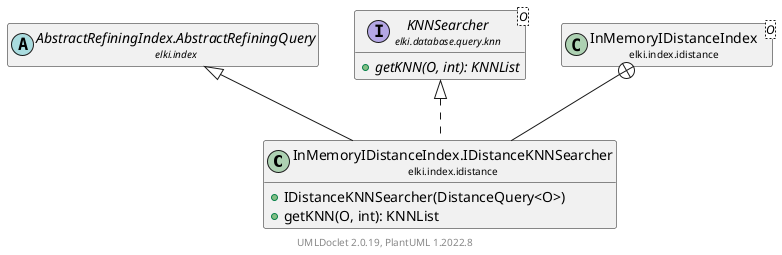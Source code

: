 @startuml
    remove .*\.(Instance|Par|Parameterizer|Factory)$
    set namespaceSeparator none
    hide empty fields
    hide empty methods

    class "<size:14>InMemoryIDistanceIndex.IDistanceKNNSearcher\n<size:10>elki.index.idistance" as elki.index.idistance.InMemoryIDistanceIndex.IDistanceKNNSearcher [[InMemoryIDistanceIndex.IDistanceKNNSearcher.html]] {
        +IDistanceKNNSearcher(DistanceQuery<O>)
        +getKNN(O, int): KNNList
    }

    abstract class "<size:14>AbstractRefiningIndex.AbstractRefiningQuery\n<size:10>elki.index" as elki.index.AbstractRefiningIndex.AbstractRefiningQuery [[../AbstractRefiningIndex.AbstractRefiningQuery.html]]
    interface "<size:14>KNNSearcher\n<size:10>elki.database.query.knn" as elki.database.query.knn.KNNSearcher<O> [[../../database/query/knn/KNNSearcher.html]] {
        {abstract} +getKNN(O, int): KNNList
    }
    class "<size:14>InMemoryIDistanceIndex\n<size:10>elki.index.idistance" as elki.index.idistance.InMemoryIDistanceIndex<O> [[InMemoryIDistanceIndex.html]]

    elki.index.AbstractRefiningIndex.AbstractRefiningQuery <|-- elki.index.idistance.InMemoryIDistanceIndex.IDistanceKNNSearcher
    elki.database.query.knn.KNNSearcher <|.. elki.index.idistance.InMemoryIDistanceIndex.IDistanceKNNSearcher
    elki.index.idistance.InMemoryIDistanceIndex +-- elki.index.idistance.InMemoryIDistanceIndex.IDistanceKNNSearcher

    center footer UMLDoclet 2.0.19, PlantUML 1.2022.8
@enduml

